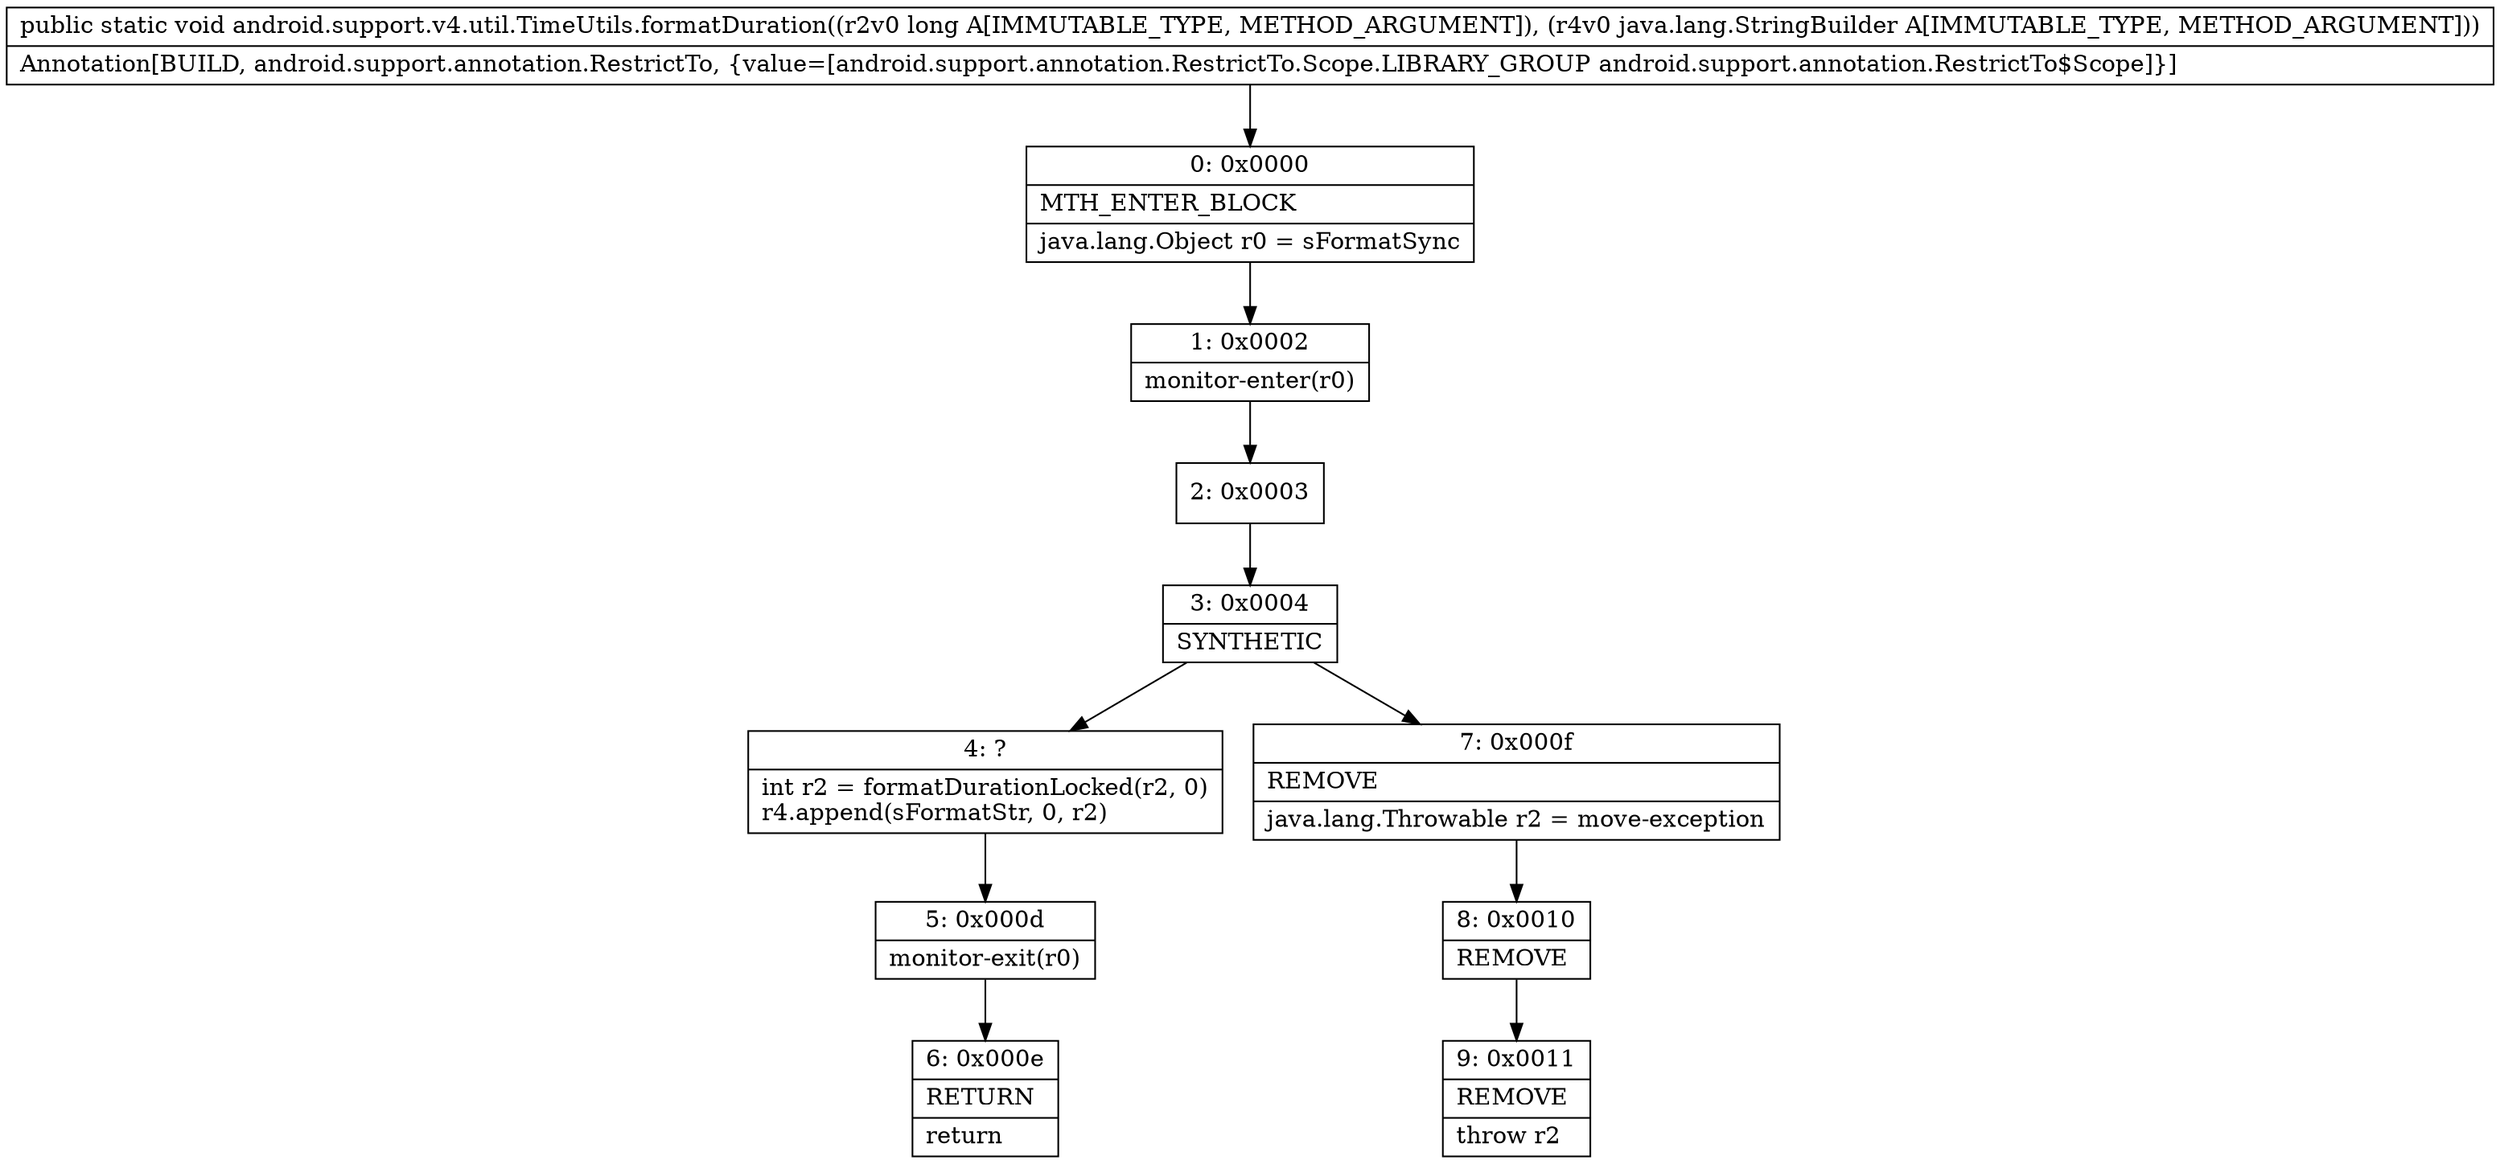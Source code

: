 digraph "CFG forandroid.support.v4.util.TimeUtils.formatDuration(JLjava\/lang\/StringBuilder;)V" {
Node_0 [shape=record,label="{0\:\ 0x0000|MTH_ENTER_BLOCK\l|java.lang.Object r0 = sFormatSync\l}"];
Node_1 [shape=record,label="{1\:\ 0x0002|monitor\-enter(r0)\l}"];
Node_2 [shape=record,label="{2\:\ 0x0003}"];
Node_3 [shape=record,label="{3\:\ 0x0004|SYNTHETIC\l}"];
Node_4 [shape=record,label="{4\:\ ?|int r2 = formatDurationLocked(r2, 0)\lr4.append(sFormatStr, 0, r2)\l}"];
Node_5 [shape=record,label="{5\:\ 0x000d|monitor\-exit(r0)\l}"];
Node_6 [shape=record,label="{6\:\ 0x000e|RETURN\l|return\l}"];
Node_7 [shape=record,label="{7\:\ 0x000f|REMOVE\l|java.lang.Throwable r2 = move\-exception\l}"];
Node_8 [shape=record,label="{8\:\ 0x0010|REMOVE\l}"];
Node_9 [shape=record,label="{9\:\ 0x0011|REMOVE\l|throw r2\l}"];
MethodNode[shape=record,label="{public static void android.support.v4.util.TimeUtils.formatDuration((r2v0 long A[IMMUTABLE_TYPE, METHOD_ARGUMENT]), (r4v0 java.lang.StringBuilder A[IMMUTABLE_TYPE, METHOD_ARGUMENT]))  | Annotation[BUILD, android.support.annotation.RestrictTo, \{value=[android.support.annotation.RestrictTo.Scope.LIBRARY_GROUP android.support.annotation.RestrictTo$Scope]\}]\l}"];
MethodNode -> Node_0;
Node_0 -> Node_1;
Node_1 -> Node_2;
Node_2 -> Node_3;
Node_3 -> Node_4;
Node_3 -> Node_7;
Node_4 -> Node_5;
Node_5 -> Node_6;
Node_7 -> Node_8;
Node_8 -> Node_9;
}

